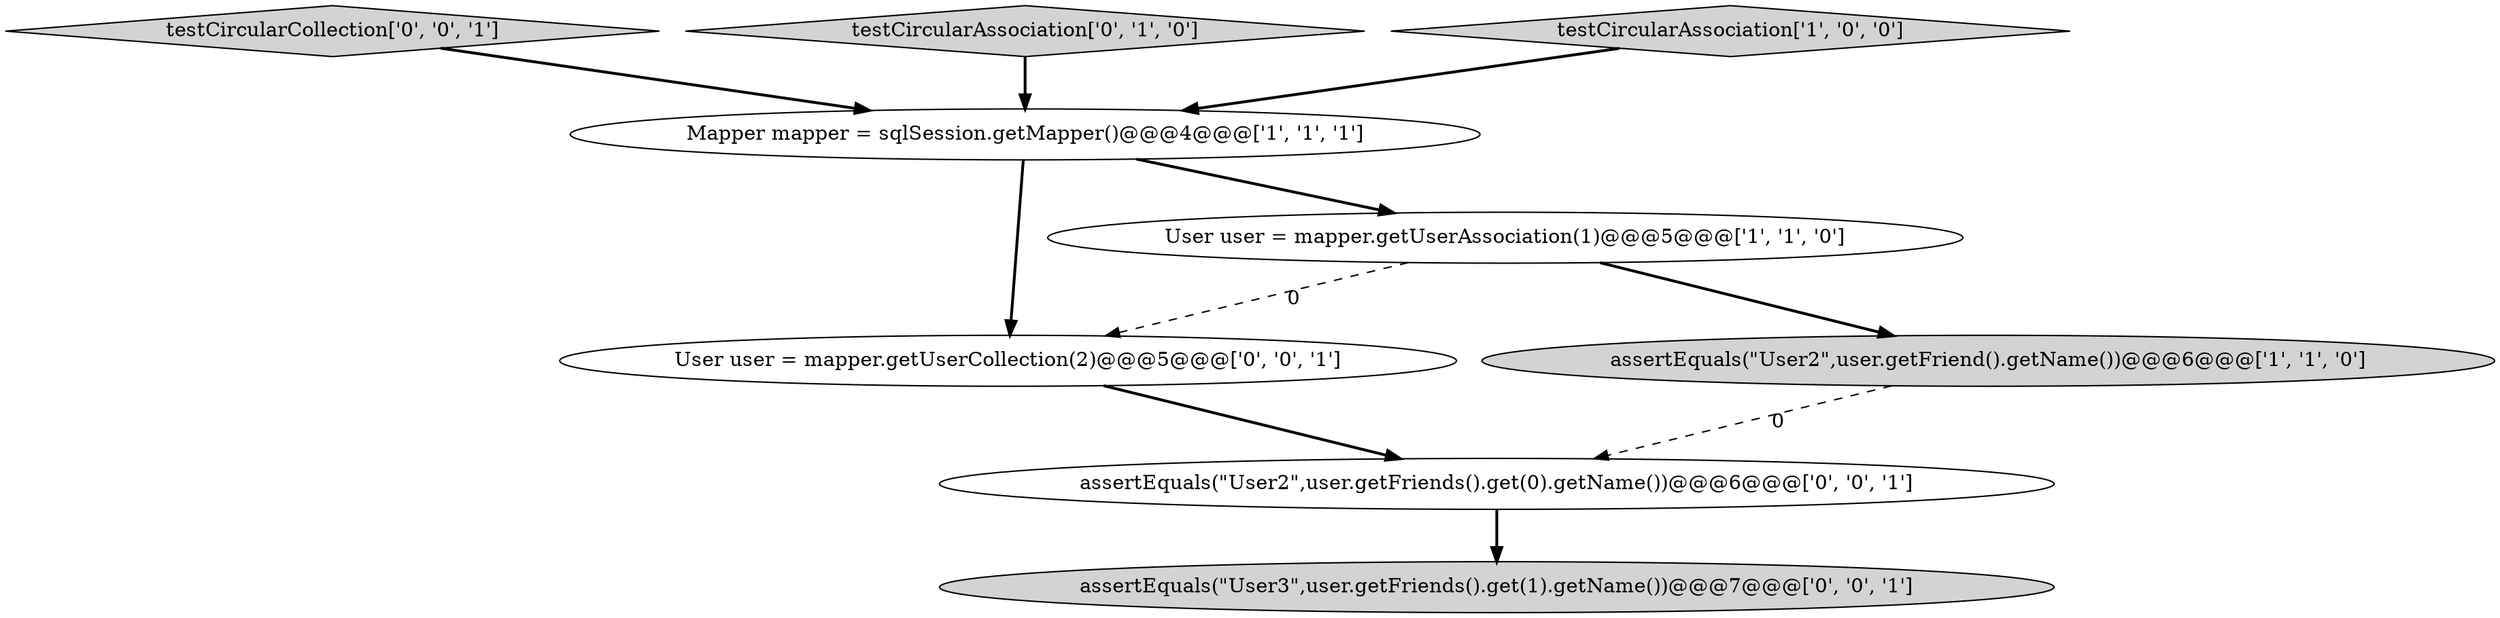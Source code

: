 digraph {
1 [style = filled, label = "Mapper mapper = sqlSession.getMapper()@@@4@@@['1', '1', '1']", fillcolor = white, shape = ellipse image = "AAA0AAABBB1BBB"];
0 [style = filled, label = "assertEquals(\"User2\",user.getFriend().getName())@@@6@@@['1', '1', '0']", fillcolor = lightgray, shape = ellipse image = "AAA0AAABBB1BBB"];
5 [style = filled, label = "testCircularCollection['0', '0', '1']", fillcolor = lightgray, shape = diamond image = "AAA0AAABBB3BBB"];
7 [style = filled, label = "assertEquals(\"User3\",user.getFriends().get(1).getName())@@@7@@@['0', '0', '1']", fillcolor = lightgray, shape = ellipse image = "AAA0AAABBB3BBB"];
6 [style = filled, label = "assertEquals(\"User2\",user.getFriends().get(0).getName())@@@6@@@['0', '0', '1']", fillcolor = white, shape = ellipse image = "AAA0AAABBB3BBB"];
4 [style = filled, label = "testCircularAssociation['0', '1', '0']", fillcolor = lightgray, shape = diamond image = "AAA0AAABBB2BBB"];
8 [style = filled, label = "User user = mapper.getUserCollection(2)@@@5@@@['0', '0', '1']", fillcolor = white, shape = ellipse image = "AAA0AAABBB3BBB"];
3 [style = filled, label = "testCircularAssociation['1', '0', '0']", fillcolor = lightgray, shape = diamond image = "AAA0AAABBB1BBB"];
2 [style = filled, label = "User user = mapper.getUserAssociation(1)@@@5@@@['1', '1', '0']", fillcolor = white, shape = ellipse image = "AAA0AAABBB1BBB"];
5->1 [style = bold, label=""];
4->1 [style = bold, label=""];
2->0 [style = bold, label=""];
1->2 [style = bold, label=""];
8->6 [style = bold, label=""];
1->8 [style = bold, label=""];
6->7 [style = bold, label=""];
3->1 [style = bold, label=""];
2->8 [style = dashed, label="0"];
0->6 [style = dashed, label="0"];
}
